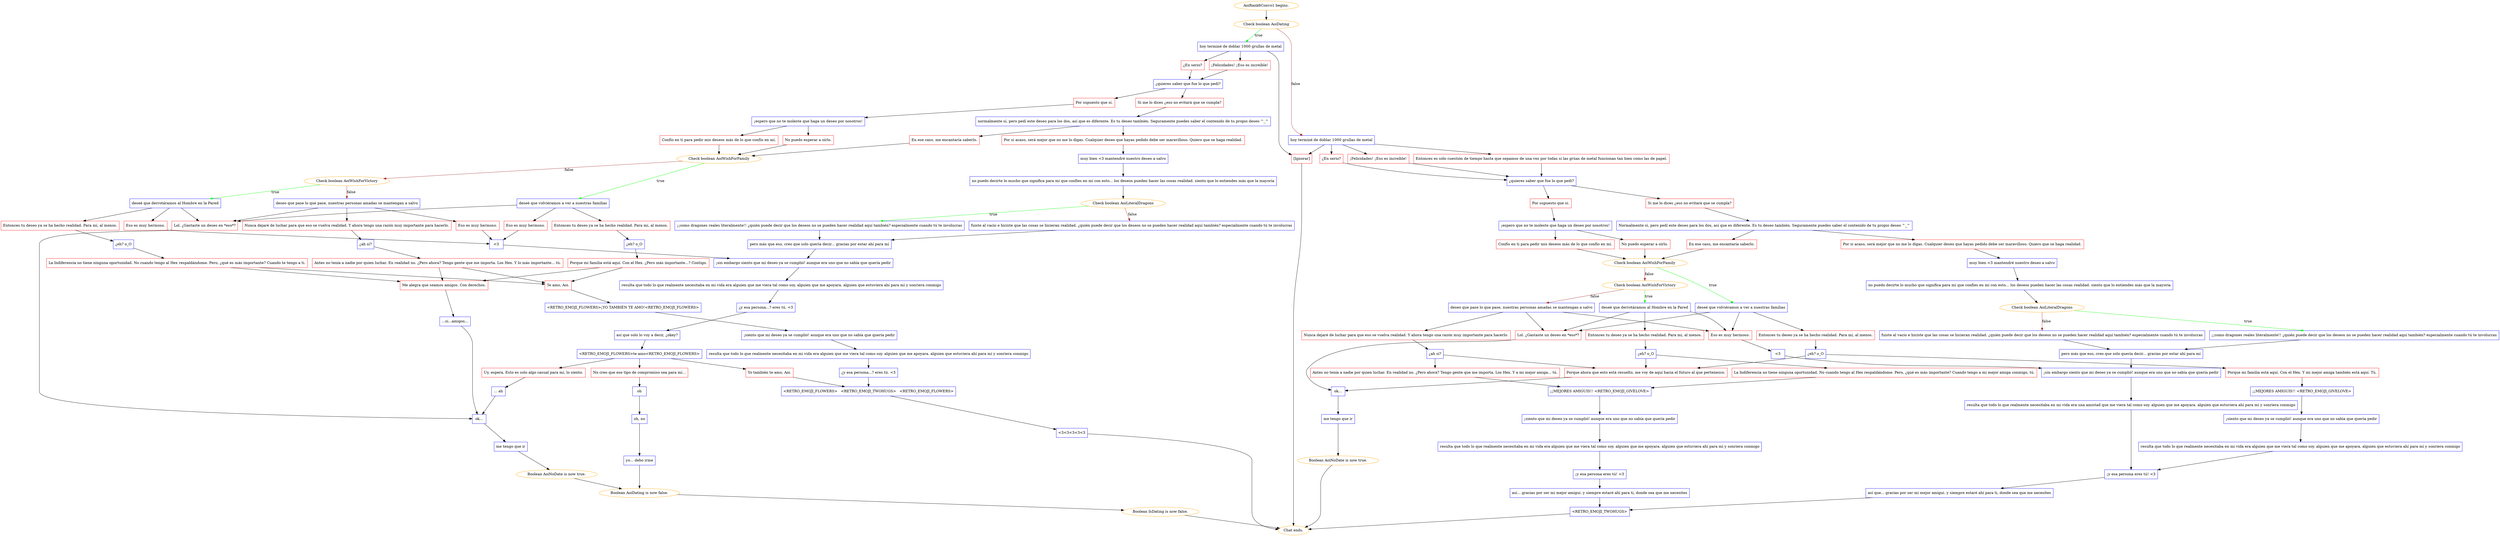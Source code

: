 digraph {
	"AoiRank6Convo1 begins." [color=orange];
		"AoiRank6Convo1 begins." -> j783435710;
	j783435710 [label="Check boolean AoiDating",color=orange];
		j783435710 -> j1905226142 [label=true,color=green];
		j783435710 -> j1122644067 [label=false,color=brown];
	j1905226142 [label="hoy terminé de doblar 1000 grullas de metal",shape=box,color=blue];
		j1905226142 -> j980792534;
		j1905226142 -> j3482114504;
		j1905226142 -> j1678137900;
	j1122644067 [label="hoy terminé de doblar 1000 grullas de metal",shape=box,color=blue];
		j1122644067 -> j1177752319;
		j1122644067 -> j914271074;
		j1122644067 -> j1810639699;
		j1122644067 -> j1678137900;
	j980792534 [label="¿En serio?",shape=box,color=red];
		j980792534 -> j1978041659;
	j3482114504 [label="¡Felicidades! ¡Eso es increíble!",shape=box,color=red];
		j3482114504 -> j1978041659;
	j1678137900 [label="[Ignorar]",shape=box,color=red];
		j1678137900 -> "Chat ends.";
	j1177752319 [label="Entonces es sólo cuestión de tiempo hasta que sepamos de una vez por todas si las grúas de metal funcionan tan bien como las de papel.",shape=box,color=red];
		j1177752319 -> j2412191866;
	j914271074 [label="¿En serio?",shape=box,color=red];
		j914271074 -> j2412191866;
	j1810639699 [label="¡Felicidades! ¡Eso es increíble!",shape=box,color=red];
		j1810639699 -> j2412191866;
	j1978041659 [label="¿quieres saber que fue lo que pedí?",shape=box,color=blue];
		j1978041659 -> j600924819;
		j1978041659 -> j69051124;
	"Chat ends." [color=orange];
	j2412191866 [label="¿quieres saber que fue lo que pedí?",shape=box,color=blue];
		j2412191866 -> j2762199172;
		j2412191866 -> j3294167690;
	j600924819 [label="Si me lo dices ¿eso no evitará que se cumpla?",shape=box,color=red];
		j600924819 -> j480933936;
	j69051124 [label="Por supuesto que sí.",shape=box,color=red];
		j69051124 -> j2906421681;
	j2762199172 [label="Si me lo dices ¿eso no evitará que se cumpla?",shape=box,color=red];
		j2762199172 -> j3582665162;
	j3294167690 [label="Por supuesto que sí.",shape=box,color=red];
		j3294167690 -> j4041550867;
	j480933936 [label="normalmente sí, pero pedí este deseo para los dos, así que es diferente. Es tu deseo también. Seguramente puedes saber el contenido de tu propio deseo ^_^",shape=box,color=blue];
		j480933936 -> j688060945;
		j480933936 -> j79028971;
	j2906421681 [label="¡espero que no te moleste que haga un deseo por nosotros!",shape=box,color=blue];
		j2906421681 -> j1137707938;
		j2906421681 -> j3899567369;
	j3582665162 [label="Normalmente sí, pero pedí este deseo para los dos, así que es diferente. Es tu deseo también. Seguramente puedes saber el contenido de tu propio deseo ^_^",shape=box,color=blue];
		j3582665162 -> j2715227859;
		j3582665162 -> j2283378367;
	j4041550867 [label="¡espero que no te moleste que haga un deseo por nosotros!",shape=box,color=blue];
		j4041550867 -> j2061400672;
		j4041550867 -> j2511655191;
	j688060945 [label="Por si acaso, será mejor que no me lo digas. Cualquier deseo que hayas pedido debe ser maravilloso. Quiero que se haga realidad.",shape=box,color=red];
		j688060945 -> j2663025637;
	j79028971 [label="En ese caso, me encantaría saberlo.",shape=box,color=red];
		j79028971 -> j3247860844;
	j1137707938 [label="Confío en ti para pedir mis deseos más de lo que confío en mí.",shape=box,color=red];
		j1137707938 -> j3247860844;
	j3899567369 [label="No puedo esperar a oírlo.",shape=box,color=red];
		j3899567369 -> j3247860844;
	j2715227859 [label="Por si acaso, será mejor que no me lo digas. Cualquier deseo que hayas pedido debe ser maravilloso. Quiero que se haga realidad.",shape=box,color=red];
		j2715227859 -> j3569853868;
	j2283378367 [label="En ese caso, me encantaría saberlo.",shape=box,color=red];
		j2283378367 -> j828909921;
	j2061400672 [label="Confío en ti para pedir mis deseos más de lo que confío en mí.",shape=box,color=red];
		j2061400672 -> j828909921;
	j2511655191 [label="No puedo esperar a oírlo.",shape=box,color=red];
		j2511655191 -> j828909921;
	j2663025637 [label="muy bien <3 mantendré nuestro deseo a salvo",shape=box,color=blue];
		j2663025637 -> j3146781805;
	j3247860844 [label="Check boolean AoiWishForFamily",color=orange];
		j3247860844 -> j569581229 [label=true,color=green];
		j3247860844 -> j703318390 [label=false,color=brown];
	j3569853868 [label="muy bien <3 mantendré nuestro deseo a salvo",shape=box,color=blue];
		j3569853868 -> j2747504625;
	j828909921 [label="Check boolean AoiWishForFamily",color=orange];
		j828909921 -> j4096460989 [label=true,color=green];
		j828909921 -> j960399770 [label=false,color=brown];
	j3146781805 [label="no puedo decirte lo mucho que significa para mí que confíes en mí con esto... los deseos pueden hacer las cosas realidad. siento que lo entiendes más que la mayoría",shape=box,color=blue];
		j3146781805 -> j115447101;
	j569581229 [label="deseé que volviéramos a ver a nuestras familias",shape=box,color=blue];
		j569581229 -> j1811684534;
		j569581229 -> j63616713;
		j569581229 -> j3242600593;
	j703318390 [label="Check boolean AoiWishForVictory",color=orange];
		j703318390 -> j1734173985 [label=true,color=green];
		j703318390 -> j4225163238 [label=false,color=brown];
	j2747504625 [label="no puedo decirte lo mucho que significa para mí que confíes en mí con esto... los deseos pueden hacer las cosas realidad. siento que lo entiendes más que la mayoría",shape=box,color=blue];
		j2747504625 -> j3584024800;
	j4096460989 [label="deseé que volviéramos a ver a nuestras familias",shape=box,color=blue];
		j4096460989 -> j1326787343;
		j4096460989 -> j227860602;
		j4096460989 -> j3008114373;
	j960399770 [label="Check boolean AoiWishForVictory",color=orange];
		j960399770 -> j2450976400 [label=true,color=green];
		j960399770 -> j2174047757 [label=false,color=brown];
	j115447101 [label="Check boolean AoiLiteralDragons",color=orange];
		j115447101 -> j3792331128 [label=true,color=green];
		j115447101 -> j2885489575 [label=false,color=brown];
	j1811684534 [label="Entonces tu deseo ya se ha hecho realidad. Para mí, al menos.",shape=box,color=red];
		j1811684534 -> j2834187160;
	j63616713 [label="Eso es muy hermoso.",shape=box,color=red];
		j63616713 -> j3237050545;
	j3242600593 [label="Lol. ¿Gastaste un deseo en *eso*?",shape=box,color=red];
		j3242600593 -> j1294988285;
	j1734173985 [label="deseé que derrotáramos al Hombre en la Pared",shape=box,color=blue];
		j1734173985 -> j874794133;
		j1734173985 -> j3891855138;
		j1734173985 -> j3242600593;
	j4225163238 [label="deseo que pase lo que pase, nuestras personas amadas se mantengan a salvo",shape=box,color=blue];
		j4225163238 -> j1856259512;
		j4225163238 -> j3132564639;
		j4225163238 -> j3242600593;
	j3584024800 [label="Check boolean AoiLiteralDragons",color=orange];
		j3584024800 -> j3198993937 [label=true,color=green];
		j3584024800 -> j2439368422 [label=false,color=brown];
	j1326787343 [label="Entonces tu deseo ya se ha hecho realidad. Para mí, al menos.",shape=box,color=red];
		j1326787343 -> j2857306138;
	j227860602 [label="Eso es muy hermoso.",shape=box,color=red];
		j227860602 -> j3512697772;
	j3008114373 [label="Lol. ¿Gastaste un deseo en *eso*?",shape=box,color=red];
		j3008114373 -> j3427549722;
	j2450976400 [label="deseé que derrotáramos al Hombre en la Pared",shape=box,color=blue];
		j2450976400 -> j2662812286;
		j2450976400 -> j227860602;
		j2450976400 -> j3008114373;
	j2174047757 [label="deseo que pase lo que pase, nuestras personas amadas se mantengan a salvo",shape=box,color=blue];
		j2174047757 -> j3617195389;
		j2174047757 -> j227860602;
		j2174047757 -> j3008114373;
	j3792331128 [label="¡¡como dragones reales literalmente!! ¿quién puede decir que los deseos no se pueden hacer realidad aquí también? especialmente cuando tú te involucras",shape=box,color=blue];
		j3792331128 -> j835408737;
	j2885489575 [label="fuiste al vacío e hiciste que las cosas se hicieran realidad. ¿quién puede decir que los deseos no se pueden hacer realidad aquí también? especialmente cuando tú te involucras",shape=box,color=blue];
		j2885489575 -> j835408737;
	j2834187160 [label="¿eh? o_O",shape=box,color=blue];
		j2834187160 -> j4202433495;
	j3237050545 [label="<3",shape=box,color=blue];
		j3237050545 -> j1135033586;
	j1294988285 [label="ok...",shape=box,color=blue];
		j1294988285 -> j2755915700;
	j874794133 [label="Entonces tu deseo ya se ha hecho realidad. Para mí, al menos.",shape=box,color=red];
		j874794133 -> j2020160552;
	j3891855138 [label="Eso es muy hermoso.",shape=box,color=red];
		j3891855138 -> j3237050545;
	j1856259512 [label="Nunca dejaré de luchar para que eso se vuelva realidad. Y ahora tengo una razón muy importante para hacerlo.",shape=box,color=red];
		j1856259512 -> j2820825901;
	j3132564639 [label="Eso es muy hermoso.",shape=box,color=red];
		j3132564639 -> j3237050545;
	j3198993937 [label="¡¡como dragones reales literalmente!! ¿quién puede decir que los deseos no se pueden hacer realidad aquí también? especialmente cuando tú te involucras",shape=box,color=blue];
		j3198993937 -> j1104440123;
	j2439368422 [label="fuiste al vacío e hiciste que las cosas se hicieran realidad. ¿quién puede decir que los deseos no se pueden hacer realidad aquí también? especialmente cuando tú te involucras",shape=box,color=blue];
		j2439368422 -> j1104440123;
	j2857306138 [label="¿eh? o_O",shape=box,color=blue];
		j2857306138 -> j4067773393;
		j2857306138 -> j4282215647;
	j3512697772 [label="<3",shape=box,color=blue];
		j3512697772 -> j1764519439;
	j3427549722 [label="ok...",shape=box,color=blue];
		j3427549722 -> j8334055;
	j2662812286 [label="Entonces tu deseo ya se ha hecho realidad. Para mí, al menos.",shape=box,color=red];
		j2662812286 -> j3143917774;
	j3617195389 [label="Nunca dejaré de luchar para que eso se vuelva realidad. Y ahora tengo una razón muy importante para hacerlo.",shape=box,color=red];
		j3617195389 -> j3478086828;
	j835408737 [label="pero más que eso, creo que solo quería decir... gracias por estar ahí para mí",shape=box,color=blue];
		j835408737 -> j1135033586;
	j4202433495 [label="Porque mi familia está aquí. Con el Hex. ¿Pero más importante...? Contigo.",shape=box,color=red];
		j4202433495 -> j62416213;
		j4202433495 -> j1364174448;
	j1135033586 [label="¡sin embargo siento que mi deseo ya se cumplió! aunque era uno que no sabía que quería pedir",shape=box,color=blue];
		j1135033586 -> j803797478;
	j2755915700 [label="me tengo que ir",shape=box,color=blue];
		j2755915700 -> j2447544522;
	j2020160552 [label="¿eh? o_O",shape=box,color=blue];
		j2020160552 -> j1942301845;
	j2820825901 [label="¿ah sí?",shape=box,color=blue];
		j2820825901 -> j4175825441;
	j1104440123 [label="pero más que eso, creo que solo quería decir... gracias por estar ahí para mí",shape=box,color=blue];
		j1104440123 -> j1764519439;
	j4067773393 [label="Porque mi familia está aquí. Con el Hex. Y mi mejor amiga también está aquí. Tú.",shape=box,color=red];
		j4067773393 -> j735937313;
	j4282215647 [label="Porque ahora que esto está resuelto, me voy de aquí hacia el futuro al que pertenezco.",shape=box,color=red];
		j4282215647 -> j3427549722;
	j1764519439 [label="¡sin embargo siento que mi deseo ya se cumplió! aunque era uno que no sabía que quería pedir",shape=box,color=blue];
		j1764519439 -> j1773266415;
	j8334055 [label="me tengo que ir",shape=box,color=blue];
		j8334055 -> j2246494386;
	j3143917774 [label="¿eh? o_O",shape=box,color=blue];
		j3143917774 -> j2181242987;
		j3143917774 -> j4282215647;
	j3478086828 [label="¿ah sí?",shape=box,color=blue];
		j3478086828 -> j1778514472;
		j3478086828 -> j4282215647;
	j62416213 [label="Te amo, Aoi.",shape=box,color=red];
		j62416213 -> j2471581867;
	j1364174448 [label="Me alegra que seamos amigos. Con derechos.",shape=box,color=red];
		j1364174448 -> j3709909550;
	j803797478 [label="resulta que todo lo que realmente necesitaba en mi vida era alguien que me viera tal como soy. alguien que me apoyara. alguien que estuviera ahí para mí y sonriera conmigo",shape=box,color=blue];
		j803797478 -> j1272649726;
	j2447544522 [label="Boolean AoiNoDate is now true.",color=orange];
		j2447544522 -> j2417470976;
	j1942301845 [label="La Indiferencia no tiene ninguna oportunidad. No cuando tengo al Hex respaldándome. Pero, ¿qué es más importante? Cuando te tengo a ti.",shape=box,color=red];
		j1942301845 -> j62416213;
		j1942301845 -> j1364174448;
	j4175825441 [label="Antes no tenía a nadie por quien luchar. En realidad no. ¿Pero ahora? Tengo gente que me importa. Los Hex. Y lo más importante... tú.",shape=box,color=red];
		j4175825441 -> j62416213;
		j4175825441 -> j1364174448;
	j735937313 [label="¡¡MEJORES AMIGUIS!! <RETRO_EMOJI_GIVELOVE>",shape=box,color=blue];
		j735937313 -> j4167034348;
	j1773266415 [label="resulta que todo lo que realmente necesitaba en mi vida era una amistad que me viera tal como soy. alguien que me apoyara. alguien que estuviera ahí para mí y sonriera conmigo",shape=box,color=blue];
		j1773266415 -> j3706445286;
	j2246494386 [label="Boolean AoiNoDate is now true.",color=orange];
		j2246494386 -> "Chat ends.";
	j2181242987 [label="La Indiferencia no tiene ninguna oportunidad. No cuando tengo al Hex respaldándome. Pero, ¿qué es más importante? Cuando tengo a mi mejor amiga conmigo, tú.",shape=box,color=red];
		j2181242987 -> j2991236458;
	j1778514472 [label="Antes no tenía a nadie por quien luchar. En realidad no. ¿Pero ahora? Tengo gente que me importa. Los Hex. Y a mi mejor amiga... tú.",shape=box,color=red];
		j1778514472 -> j2991236458;
	j2471581867 [label="<RETRO_EMOJI_FLOWERS>¡YO TAMBIÉN TE AMO!<RETRO_EMOJI_FLOWERS>",shape=box,color=blue];
		j2471581867 -> j2451391584;
	j3709909550 [label="...si...amigos...",shape=box,color=blue];
		j3709909550 -> j1294988285;
	j1272649726 [label="¿y esa persona...? eres tú. <3",shape=box,color=blue];
		j1272649726 -> j545969126;
	j2417470976 [label="Boolean AoiDating is now false.",color=orange];
		j2417470976 -> j178902881;
	j4167034348 [label="¡siento que mi deseo ya se cumplió! aunque era uno que no sabía que quería pedir",shape=box,color=blue];
		j4167034348 -> j4259059138;
	j3706445286 [label="¡y esa persona eres tú! <3",shape=box,color=blue];
		j3706445286 -> j1439256712;
	j2991236458 [label="¡¡MEJORES AMIGUIS!! <RETRO_EMOJI_GIVELOVE>",shape=box,color=blue];
		j2991236458 -> j2888578395;
	j2451391584 [label="¡siento que mi deseo ya se cumplió! aunque era uno que no sabía que quería pedir",shape=box,color=blue];
		j2451391584 -> j3737404049;
	j545969126 [label="así que solo lo voy a decir, ¿okey?",shape=box,color=blue];
		j545969126 -> j3527088657;
	j178902881 [label="Boolean IsDating is now false.",color=orange];
		j178902881 -> "Chat ends.";
	j4259059138 [label="resulta que todo lo que realmente necesitaba en mi vida era alguien que me viera tal como soy. alguien que me apoyara. alguien que estuviera ahí para mí y sonriera conmigo",shape=box,color=blue];
		j4259059138 -> j3706445286;
	j1439256712 [label="así que... gracias por ser mi mejor amigui. y siempre estaré ahí para ti, donde sea que me necesites",shape=box,color=blue];
		j1439256712 -> j2792338544;
	j2888578395 [label="¡siento que mi deseo ya se cumplió! aunque era uno que no sabía que quería pedir",shape=box,color=blue];
		j2888578395 -> j2905812370;
	j3737404049 [label="resulta que todo lo que realmente necesitaba en mi vida era alguien que me viera tal como soy. alguien que me apoyara. alguien que estuviera ahí para mí y sonriera conmigo",shape=box,color=blue];
		j3737404049 -> j114190118;
	j3527088657 [label="<RETRO_EMOJI_FLOWERS>te amo<RETRO_EMOJI_FLOWERS>",shape=box,color=blue];
		j3527088657 -> j3294608644;
		j3527088657 -> j2821484541;
		j3527088657 -> j1332255842;
	j2792338544 [label="<RETRO_EMOJI_TWOHUGS>",shape=box,color=blue];
		j2792338544 -> "Chat ends.";
	j2905812370 [label="resulta que todo lo que realmente necesitaba en mi vida era alguien que me viera tal como soy. alguien que me apoyara. alguien que estuviera ahí para mí y sonriera conmigo",shape=box,color=blue];
		j2905812370 -> j808560402;
	j114190118 [label="¿y esa persona...? eres tú. <3",shape=box,color=blue];
		j114190118 -> j3358652932;
	j3294608644 [label="Yo también te amo, Aoi.",shape=box,color=red];
		j3294608644 -> j3358652932;
	j2821484541 [label="No creo que ese tipo de compromiso sea para mí...",shape=box,color=red];
		j2821484541 -> j3342985340;
	j1332255842 [label="Uy, espera. Esto es solo algo casual para mí, lo siento.",shape=box,color=red];
		j1332255842 -> j245505433;
	j808560402 [label="¡y esa persona eres tú! <3",shape=box,color=blue];
		j808560402 -> j3307254966;
	j3358652932 [label="<RETRO_EMOJI_FLOWERS>   <RETRO_EMOJI_TWOHUGS>   <RETRO_EMOJI_FLOWERS>",shape=box,color=blue];
		j3358652932 -> j492764616;
	j3342985340 [label="oh",shape=box,color=blue];
		j3342985340 -> j1229327518;
	j245505433 [label="... ah",shape=box,color=blue];
		j245505433 -> j1294988285;
	j3307254966 [label="así... gracias por ser mi mejor amigui. y siempre estaré ahí para ti, donde sea que me necesites",shape=box,color=blue];
		j3307254966 -> j2792338544;
	j492764616 [label="<3<3<3<3<3",shape=box,color=blue];
		j492764616 -> "Chat ends.";
	j1229327518 [label="oh, no",shape=box,color=blue];
		j1229327518 -> j3229024755;
	j3229024755 [label="yo... debo irme",shape=box,color=blue];
		j3229024755 -> j2417470976;
}